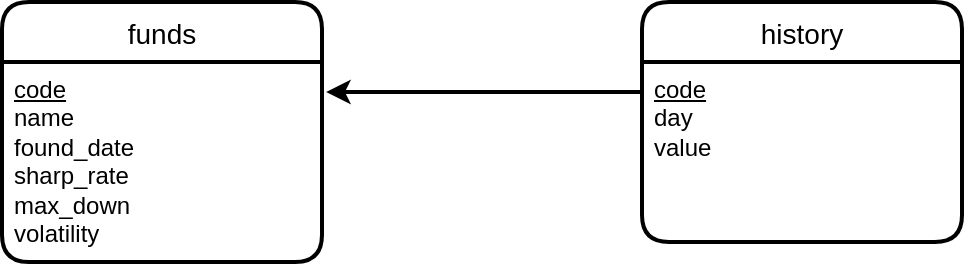 <mxfile version="14.6.13" type="device"><diagram id="lPrXmYEyT9WocKBQAnm4" name="第 1 页"><mxGraphModel dx="1186" dy="822" grid="1" gridSize="10" guides="1" tooltips="1" connect="1" arrows="1" fold="1" page="1" pageScale="1" pageWidth="827" pageHeight="1169" math="0" shadow="0"><root><mxCell id="0"/><mxCell id="1" parent="0"/><mxCell id="DO3oVaF2-XVbbo-PM91s-5" value="funds" style="swimlane;childLayout=stackLayout;horizontal=1;startSize=30;horizontalStack=0;rounded=1;fontSize=14;fontStyle=0;strokeWidth=2;resizeParent=0;resizeLast=1;shadow=0;dashed=0;align=center;" vertex="1" parent="1"><mxGeometry x="580" y="230" width="160" height="130" as="geometry"><mxRectangle x="50" y="260" width="70" height="30" as="alternateBounds"/></mxGeometry></mxCell><mxCell id="DO3oVaF2-XVbbo-PM91s-6" value="&lt;u&gt;code&lt;br&gt;&lt;/u&gt;name&lt;br&gt;found_date&lt;br&gt;sharp_rate&lt;br&gt;max_down&lt;br&gt;volatility" style="align=left;strokeColor=none;fillColor=none;spacingLeft=4;fontSize=12;verticalAlign=top;resizable=0;rotatable=0;part=1;html=1;" vertex="1" parent="DO3oVaF2-XVbbo-PM91s-5"><mxGeometry y="30" width="160" height="100" as="geometry"/></mxCell><mxCell id="DO3oVaF2-XVbbo-PM91s-9" value="history" style="swimlane;childLayout=stackLayout;horizontal=1;startSize=30;horizontalStack=0;rounded=1;fontSize=14;fontStyle=0;strokeWidth=2;resizeParent=0;resizeLast=1;shadow=0;dashed=0;align=center;" vertex="1" parent="1"><mxGeometry x="900" y="230" width="160" height="120" as="geometry"/></mxCell><mxCell id="DO3oVaF2-XVbbo-PM91s-10" value="&lt;u&gt;code&lt;/u&gt;&lt;br&gt;day&lt;br&gt;value" style="align=left;strokeColor=none;fillColor=none;spacingLeft=4;fontSize=12;verticalAlign=top;resizable=0;rotatable=0;part=1;html=1;" vertex="1" parent="DO3oVaF2-XVbbo-PM91s-9"><mxGeometry y="30" width="160" height="90" as="geometry"/></mxCell><mxCell id="DO3oVaF2-XVbbo-PM91s-32" value="" style="endArrow=classic;html=1;entryX=1.013;entryY=0.15;entryDx=0;entryDy=0;exitX=0.006;exitY=0.167;exitDx=0;exitDy=0;strokeWidth=2;exitPerimeter=0;entryPerimeter=0;" edge="1" parent="1" source="DO3oVaF2-XVbbo-PM91s-10" target="DO3oVaF2-XVbbo-PM91s-6"><mxGeometry width="50" height="50" relative="1" as="geometry"><mxPoint x="480" y="480" as="sourcePoint"/><mxPoint x="650" y="480" as="targetPoint"/></mxGeometry></mxCell></root></mxGraphModel></diagram></mxfile>